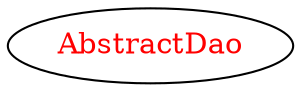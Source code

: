 digraph dependencyGraph {
 concentrate=true;
 ranksep="2.0";
 rankdir="LR"; 
 splines="ortho";
"AbstractDao" [fontcolor="red"];
}